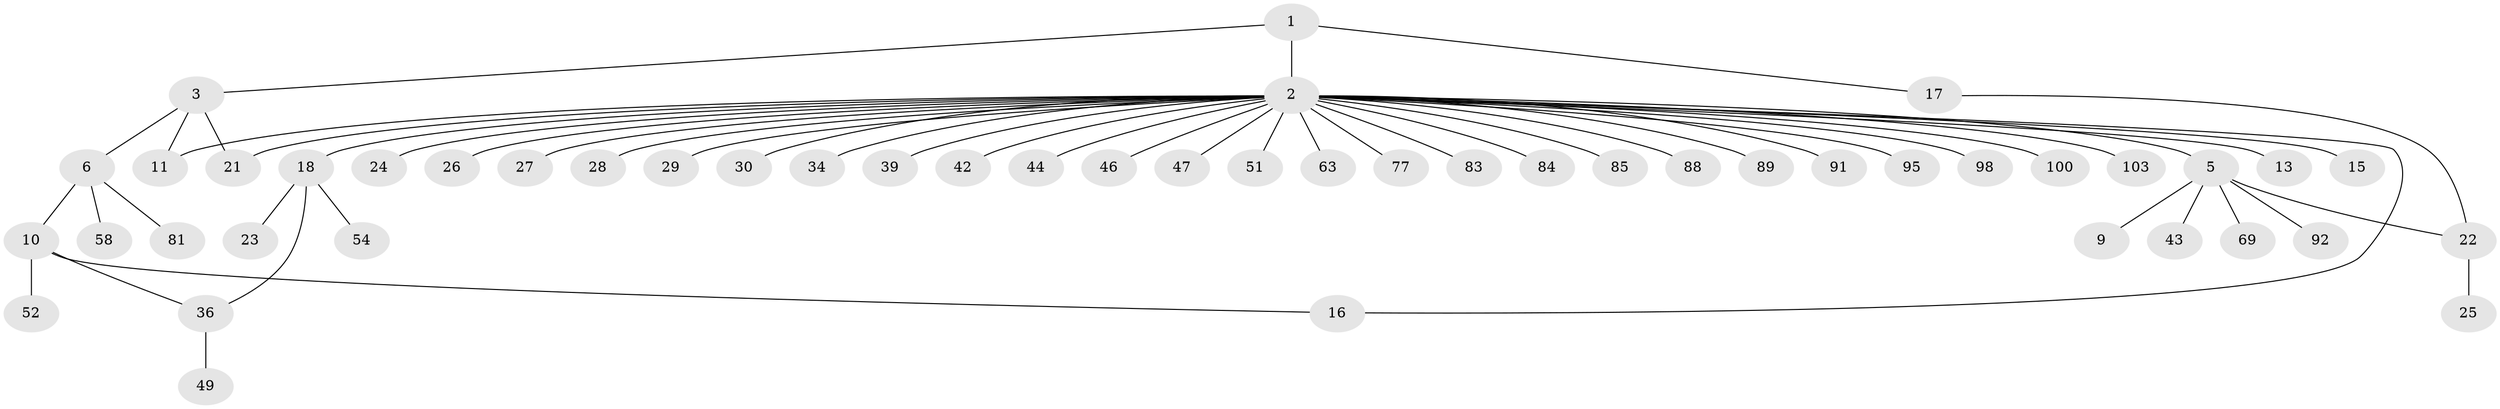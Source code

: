 // original degree distribution, {5: 0.038834951456310676, 32: 0.009708737864077669, 7: 0.009708737864077669, 2: 0.17475728155339806, 6: 0.009708737864077669, 4: 0.04854368932038835, 8: 0.009708737864077669, 10: 0.009708737864077669, 1: 0.6310679611650486, 3: 0.05825242718446602}
// Generated by graph-tools (version 1.1) at 2025/14/03/09/25 04:14:41]
// undirected, 51 vertices, 55 edges
graph export_dot {
graph [start="1"]
  node [color=gray90,style=filled];
  1 [super="+20+65"];
  2 [super="+35+12+41+7+45+59+62+64+67+71+75"];
  3 [super="+19+4+40"];
  5;
  6;
  9;
  10 [super="+48+56+93+38"];
  11;
  13 [super="+68"];
  15;
  16;
  17;
  18 [super="+33"];
  21 [super="+37"];
  22 [super="+60+86"];
  23;
  24;
  25;
  26;
  27;
  28;
  29;
  30;
  34;
  36 [super="+73+96"];
  39;
  42;
  43 [super="+99"];
  44 [super="+102+53"];
  46;
  47;
  49;
  51;
  52;
  54;
  58;
  63;
  69;
  77 [super="+78"];
  81;
  83;
  84;
  85;
  88;
  89;
  91;
  92;
  95;
  98;
  100;
  103;
  1 -- 2;
  1 -- 3;
  1 -- 17;
  2 -- 5;
  2 -- 13;
  2 -- 16;
  2 -- 18;
  2 -- 24;
  2 -- 26;
  2 -- 29;
  2 -- 30;
  2 -- 39;
  2 -- 42;
  2 -- 47;
  2 -- 83;
  2 -- 85;
  2 -- 88;
  2 -- 89;
  2 -- 91;
  2 -- 98;
  2 -- 100;
  2 -- 103;
  2 -- 34;
  2 -- 11;
  2 -- 44 [weight=2];
  2 -- 77;
  2 -- 46;
  2 -- 15;
  2 -- 51;
  2 -- 84;
  2 -- 21;
  2 -- 27;
  2 -- 28;
  2 -- 63 [weight=2];
  2 -- 95;
  3 -- 6;
  3 -- 11;
  3 -- 21;
  5 -- 9;
  5 -- 43;
  5 -- 69;
  5 -- 92;
  5 -- 22;
  6 -- 10;
  6 -- 58;
  6 -- 81;
  10 -- 16;
  10 -- 52;
  10 -- 36;
  17 -- 22;
  18 -- 23;
  18 -- 54;
  18 -- 36;
  22 -- 25;
  36 -- 49;
}
